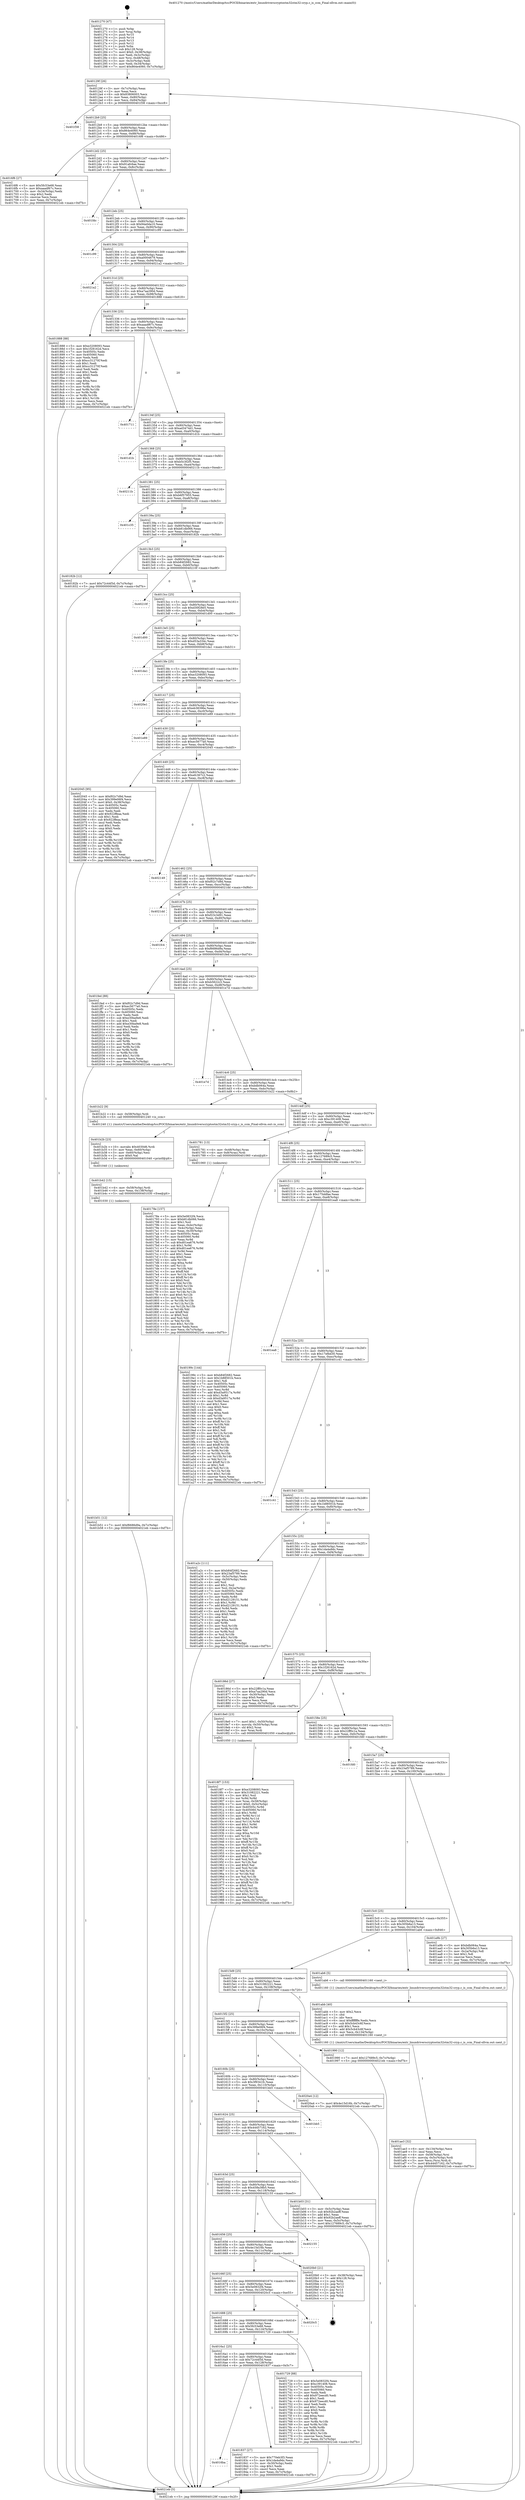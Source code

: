 digraph "0x401270" {
  label = "0x401270 (/mnt/c/Users/mathe/Desktop/tcc/POCII/binaries/extr_linuxdriverscryptostm32stm32-cryp.c_is_ccm_Final-ollvm.out::main(0))"
  labelloc = "t"
  node[shape=record]

  Entry [label="",width=0.3,height=0.3,shape=circle,fillcolor=black,style=filled]
  "0x40129f" [label="{
     0x40129f [26]\l
     | [instrs]\l
     &nbsp;&nbsp;0x40129f \<+3\>: mov -0x7c(%rbp),%eax\l
     &nbsp;&nbsp;0x4012a2 \<+2\>: mov %eax,%ecx\l
     &nbsp;&nbsp;0x4012a4 \<+6\>: sub $0x83806003,%ecx\l
     &nbsp;&nbsp;0x4012aa \<+3\>: mov %eax,-0x80(%rbp)\l
     &nbsp;&nbsp;0x4012ad \<+6\>: mov %ecx,-0x84(%rbp)\l
     &nbsp;&nbsp;0x4012b3 \<+6\>: je 0000000000401f38 \<main+0xcc8\>\l
  }"]
  "0x401f38" [label="{
     0x401f38\l
  }", style=dashed]
  "0x4012b9" [label="{
     0x4012b9 [25]\l
     | [instrs]\l
     &nbsp;&nbsp;0x4012b9 \<+5\>: jmp 00000000004012be \<main+0x4e\>\l
     &nbsp;&nbsp;0x4012be \<+3\>: mov -0x80(%rbp),%eax\l
     &nbsp;&nbsp;0x4012c1 \<+5\>: sub $0x864e4060,%eax\l
     &nbsp;&nbsp;0x4012c6 \<+6\>: mov %eax,-0x88(%rbp)\l
     &nbsp;&nbsp;0x4012cc \<+6\>: je 00000000004016f6 \<main+0x486\>\l
  }"]
  Exit [label="",width=0.3,height=0.3,shape=circle,fillcolor=black,style=filled,peripheries=2]
  "0x4016f6" [label="{
     0x4016f6 [27]\l
     | [instrs]\l
     &nbsp;&nbsp;0x4016f6 \<+5\>: mov $0x5fc53e68,%eax\l
     &nbsp;&nbsp;0x4016fb \<+5\>: mov $0xaaadf67c,%ecx\l
     &nbsp;&nbsp;0x401700 \<+3\>: mov -0x34(%rbp),%edx\l
     &nbsp;&nbsp;0x401703 \<+3\>: cmp $0x2,%edx\l
     &nbsp;&nbsp;0x401706 \<+3\>: cmovne %ecx,%eax\l
     &nbsp;&nbsp;0x401709 \<+3\>: mov %eax,-0x7c(%rbp)\l
     &nbsp;&nbsp;0x40170c \<+5\>: jmp 00000000004021eb \<main+0xf7b\>\l
  }"]
  "0x4012d2" [label="{
     0x4012d2 [25]\l
     | [instrs]\l
     &nbsp;&nbsp;0x4012d2 \<+5\>: jmp 00000000004012d7 \<main+0x67\>\l
     &nbsp;&nbsp;0x4012d7 \<+3\>: mov -0x80(%rbp),%eax\l
     &nbsp;&nbsp;0x4012da \<+5\>: sub $0x91afc6ae,%eax\l
     &nbsp;&nbsp;0x4012df \<+6\>: mov %eax,-0x8c(%rbp)\l
     &nbsp;&nbsp;0x4012e5 \<+6\>: je 0000000000401fdc \<main+0xd6c\>\l
  }"]
  "0x4021eb" [label="{
     0x4021eb [5]\l
     | [instrs]\l
     &nbsp;&nbsp;0x4021eb \<+5\>: jmp 000000000040129f \<main+0x2f\>\l
  }"]
  "0x401270" [label="{
     0x401270 [47]\l
     | [instrs]\l
     &nbsp;&nbsp;0x401270 \<+1\>: push %rbp\l
     &nbsp;&nbsp;0x401271 \<+3\>: mov %rsp,%rbp\l
     &nbsp;&nbsp;0x401274 \<+2\>: push %r15\l
     &nbsp;&nbsp;0x401276 \<+2\>: push %r14\l
     &nbsp;&nbsp;0x401278 \<+2\>: push %r13\l
     &nbsp;&nbsp;0x40127a \<+2\>: push %r12\l
     &nbsp;&nbsp;0x40127c \<+1\>: push %rbx\l
     &nbsp;&nbsp;0x40127d \<+7\>: sub $0x128,%rsp\l
     &nbsp;&nbsp;0x401284 \<+7\>: movl $0x0,-0x38(%rbp)\l
     &nbsp;&nbsp;0x40128b \<+3\>: mov %edi,-0x3c(%rbp)\l
     &nbsp;&nbsp;0x40128e \<+4\>: mov %rsi,-0x48(%rbp)\l
     &nbsp;&nbsp;0x401292 \<+3\>: mov -0x3c(%rbp),%edi\l
     &nbsp;&nbsp;0x401295 \<+3\>: mov %edi,-0x34(%rbp)\l
     &nbsp;&nbsp;0x401298 \<+7\>: movl $0x864e4060,-0x7c(%rbp)\l
  }"]
  "0x401b51" [label="{
     0x401b51 [12]\l
     | [instrs]\l
     &nbsp;&nbsp;0x401b51 \<+7\>: movl $0xf6686d9a,-0x7c(%rbp)\l
     &nbsp;&nbsp;0x401b58 \<+5\>: jmp 00000000004021eb \<main+0xf7b\>\l
  }"]
  "0x401fdc" [label="{
     0x401fdc\l
  }", style=dashed]
  "0x4012eb" [label="{
     0x4012eb [25]\l
     | [instrs]\l
     &nbsp;&nbsp;0x4012eb \<+5\>: jmp 00000000004012f0 \<main+0x80\>\l
     &nbsp;&nbsp;0x4012f0 \<+3\>: mov -0x80(%rbp),%eax\l
     &nbsp;&nbsp;0x4012f3 \<+5\>: sub $0x94a0da10,%eax\l
     &nbsp;&nbsp;0x4012f8 \<+6\>: mov %eax,-0x90(%rbp)\l
     &nbsp;&nbsp;0x4012fe \<+6\>: je 0000000000401c99 \<main+0xa29\>\l
  }"]
  "0x401b42" [label="{
     0x401b42 [15]\l
     | [instrs]\l
     &nbsp;&nbsp;0x401b42 \<+4\>: mov -0x58(%rbp),%rdi\l
     &nbsp;&nbsp;0x401b46 \<+6\>: mov %eax,-0x138(%rbp)\l
     &nbsp;&nbsp;0x401b4c \<+5\>: call 0000000000401030 \<free@plt\>\l
     | [calls]\l
     &nbsp;&nbsp;0x401030 \{1\} (unknown)\l
  }"]
  "0x401c99" [label="{
     0x401c99\l
  }", style=dashed]
  "0x401304" [label="{
     0x401304 [25]\l
     | [instrs]\l
     &nbsp;&nbsp;0x401304 \<+5\>: jmp 0000000000401309 \<main+0x99\>\l
     &nbsp;&nbsp;0x401309 \<+3\>: mov -0x80(%rbp),%eax\l
     &nbsp;&nbsp;0x40130c \<+5\>: sub $0xa0004679,%eax\l
     &nbsp;&nbsp;0x401311 \<+6\>: mov %eax,-0x94(%rbp)\l
     &nbsp;&nbsp;0x401317 \<+6\>: je 00000000004021a2 \<main+0xf32\>\l
  }"]
  "0x401b2b" [label="{
     0x401b2b [23]\l
     | [instrs]\l
     &nbsp;&nbsp;0x401b2b \<+10\>: movabs $0x4030d6,%rdi\l
     &nbsp;&nbsp;0x401b35 \<+3\>: mov %eax,-0x60(%rbp)\l
     &nbsp;&nbsp;0x401b38 \<+3\>: mov -0x60(%rbp),%esi\l
     &nbsp;&nbsp;0x401b3b \<+2\>: mov $0x0,%al\l
     &nbsp;&nbsp;0x401b3d \<+5\>: call 0000000000401040 \<printf@plt\>\l
     | [calls]\l
     &nbsp;&nbsp;0x401040 \{1\} (unknown)\l
  }"]
  "0x4021a2" [label="{
     0x4021a2\l
  }", style=dashed]
  "0x40131d" [label="{
     0x40131d [25]\l
     | [instrs]\l
     &nbsp;&nbsp;0x40131d \<+5\>: jmp 0000000000401322 \<main+0xb2\>\l
     &nbsp;&nbsp;0x401322 \<+3\>: mov -0x80(%rbp),%eax\l
     &nbsp;&nbsp;0x401325 \<+5\>: sub $0xa7aa290d,%eax\l
     &nbsp;&nbsp;0x40132a \<+6\>: mov %eax,-0x98(%rbp)\l
     &nbsp;&nbsp;0x401330 \<+6\>: je 0000000000401888 \<main+0x618\>\l
  }"]
  "0x401ae3" [label="{
     0x401ae3 [32]\l
     | [instrs]\l
     &nbsp;&nbsp;0x401ae3 \<+6\>: mov -0x134(%rbp),%ecx\l
     &nbsp;&nbsp;0x401ae9 \<+3\>: imul %eax,%ecx\l
     &nbsp;&nbsp;0x401aec \<+4\>: mov -0x58(%rbp),%rsi\l
     &nbsp;&nbsp;0x401af0 \<+4\>: movslq -0x5c(%rbp),%rdi\l
     &nbsp;&nbsp;0x401af4 \<+3\>: mov %ecx,(%rsi,%rdi,4)\l
     &nbsp;&nbsp;0x401af7 \<+7\>: movl $0x44457162,-0x7c(%rbp)\l
     &nbsp;&nbsp;0x401afe \<+5\>: jmp 00000000004021eb \<main+0xf7b\>\l
  }"]
  "0x401888" [label="{
     0x401888 [88]\l
     | [instrs]\l
     &nbsp;&nbsp;0x401888 \<+5\>: mov $0xe3208093,%eax\l
     &nbsp;&nbsp;0x40188d \<+5\>: mov $0x1f28162d,%ecx\l
     &nbsp;&nbsp;0x401892 \<+7\>: mov 0x40505c,%edx\l
     &nbsp;&nbsp;0x401899 \<+7\>: mov 0x405060,%esi\l
     &nbsp;&nbsp;0x4018a0 \<+2\>: mov %edx,%edi\l
     &nbsp;&nbsp;0x4018a2 \<+6\>: sub $0xcc31270f,%edi\l
     &nbsp;&nbsp;0x4018a8 \<+3\>: sub $0x1,%edi\l
     &nbsp;&nbsp;0x4018ab \<+6\>: add $0xcc31270f,%edi\l
     &nbsp;&nbsp;0x4018b1 \<+3\>: imul %edi,%edx\l
     &nbsp;&nbsp;0x4018b4 \<+3\>: and $0x1,%edx\l
     &nbsp;&nbsp;0x4018b7 \<+3\>: cmp $0x0,%edx\l
     &nbsp;&nbsp;0x4018ba \<+4\>: sete %r8b\l
     &nbsp;&nbsp;0x4018be \<+3\>: cmp $0xa,%esi\l
     &nbsp;&nbsp;0x4018c1 \<+4\>: setl %r9b\l
     &nbsp;&nbsp;0x4018c5 \<+3\>: mov %r8b,%r10b\l
     &nbsp;&nbsp;0x4018c8 \<+3\>: and %r9b,%r10b\l
     &nbsp;&nbsp;0x4018cb \<+3\>: xor %r9b,%r8b\l
     &nbsp;&nbsp;0x4018ce \<+3\>: or %r8b,%r10b\l
     &nbsp;&nbsp;0x4018d1 \<+4\>: test $0x1,%r10b\l
     &nbsp;&nbsp;0x4018d5 \<+3\>: cmovne %ecx,%eax\l
     &nbsp;&nbsp;0x4018d8 \<+3\>: mov %eax,-0x7c(%rbp)\l
     &nbsp;&nbsp;0x4018db \<+5\>: jmp 00000000004021eb \<main+0xf7b\>\l
  }"]
  "0x401336" [label="{
     0x401336 [25]\l
     | [instrs]\l
     &nbsp;&nbsp;0x401336 \<+5\>: jmp 000000000040133b \<main+0xcb\>\l
     &nbsp;&nbsp;0x40133b \<+3\>: mov -0x80(%rbp),%eax\l
     &nbsp;&nbsp;0x40133e \<+5\>: sub $0xaaadf67c,%eax\l
     &nbsp;&nbsp;0x401343 \<+6\>: mov %eax,-0x9c(%rbp)\l
     &nbsp;&nbsp;0x401349 \<+6\>: je 0000000000401711 \<main+0x4a1\>\l
  }"]
  "0x401abb" [label="{
     0x401abb [40]\l
     | [instrs]\l
     &nbsp;&nbsp;0x401abb \<+5\>: mov $0x2,%ecx\l
     &nbsp;&nbsp;0x401ac0 \<+1\>: cltd\l
     &nbsp;&nbsp;0x401ac1 \<+2\>: idiv %ecx\l
     &nbsp;&nbsp;0x401ac3 \<+6\>: imul $0xfffffffe,%edx,%ecx\l
     &nbsp;&nbsp;0x401ac9 \<+6\>: sub $0x5cb43c6f,%ecx\l
     &nbsp;&nbsp;0x401acf \<+3\>: add $0x1,%ecx\l
     &nbsp;&nbsp;0x401ad2 \<+6\>: add $0x5cb43c6f,%ecx\l
     &nbsp;&nbsp;0x401ad8 \<+6\>: mov %ecx,-0x134(%rbp)\l
     &nbsp;&nbsp;0x401ade \<+5\>: call 0000000000401160 \<next_i\>\l
     | [calls]\l
     &nbsp;&nbsp;0x401160 \{1\} (/mnt/c/Users/mathe/Desktop/tcc/POCII/binaries/extr_linuxdriverscryptostm32stm32-cryp.c_is_ccm_Final-ollvm.out::next_i)\l
  }"]
  "0x401711" [label="{
     0x401711\l
  }", style=dashed]
  "0x40134f" [label="{
     0x40134f [25]\l
     | [instrs]\l
     &nbsp;&nbsp;0x40134f \<+5\>: jmp 0000000000401354 \<main+0xe4\>\l
     &nbsp;&nbsp;0x401354 \<+3\>: mov -0x80(%rbp),%eax\l
     &nbsp;&nbsp;0x401357 \<+5\>: sub $0xad3474d1,%eax\l
     &nbsp;&nbsp;0x40135c \<+6\>: mov %eax,-0xa0(%rbp)\l
     &nbsp;&nbsp;0x401362 \<+6\>: je 0000000000401d1b \<main+0xaab\>\l
  }"]
  "0x4018f7" [label="{
     0x4018f7 [153]\l
     | [instrs]\l
     &nbsp;&nbsp;0x4018f7 \<+5\>: mov $0xe3208093,%ecx\l
     &nbsp;&nbsp;0x4018fc \<+5\>: mov $0x31082221,%edx\l
     &nbsp;&nbsp;0x401901 \<+3\>: mov $0x1,%sil\l
     &nbsp;&nbsp;0x401904 \<+3\>: xor %r8d,%r8d\l
     &nbsp;&nbsp;0x401907 \<+4\>: mov %rax,-0x58(%rbp)\l
     &nbsp;&nbsp;0x40190b \<+7\>: movl $0x0,-0x5c(%rbp)\l
     &nbsp;&nbsp;0x401912 \<+8\>: mov 0x40505c,%r9d\l
     &nbsp;&nbsp;0x40191a \<+8\>: mov 0x405060,%r10d\l
     &nbsp;&nbsp;0x401922 \<+4\>: sub $0x1,%r8d\l
     &nbsp;&nbsp;0x401926 \<+3\>: mov %r9d,%r11d\l
     &nbsp;&nbsp;0x401929 \<+3\>: add %r8d,%r11d\l
     &nbsp;&nbsp;0x40192c \<+4\>: imul %r11d,%r9d\l
     &nbsp;&nbsp;0x401930 \<+4\>: and $0x1,%r9d\l
     &nbsp;&nbsp;0x401934 \<+4\>: cmp $0x0,%r9d\l
     &nbsp;&nbsp;0x401938 \<+3\>: sete %bl\l
     &nbsp;&nbsp;0x40193b \<+4\>: cmp $0xa,%r10d\l
     &nbsp;&nbsp;0x40193f \<+4\>: setl %r14b\l
     &nbsp;&nbsp;0x401943 \<+3\>: mov %bl,%r15b\l
     &nbsp;&nbsp;0x401946 \<+4\>: xor $0xff,%r15b\l
     &nbsp;&nbsp;0x40194a \<+3\>: mov %r14b,%r12b\l
     &nbsp;&nbsp;0x40194d \<+4\>: xor $0xff,%r12b\l
     &nbsp;&nbsp;0x401951 \<+4\>: xor $0x0,%sil\l
     &nbsp;&nbsp;0x401955 \<+3\>: mov %r15b,%r13b\l
     &nbsp;&nbsp;0x401958 \<+4\>: and $0x0,%r13b\l
     &nbsp;&nbsp;0x40195c \<+3\>: and %sil,%bl\l
     &nbsp;&nbsp;0x40195f \<+3\>: mov %r12b,%al\l
     &nbsp;&nbsp;0x401962 \<+2\>: and $0x0,%al\l
     &nbsp;&nbsp;0x401964 \<+3\>: and %sil,%r14b\l
     &nbsp;&nbsp;0x401967 \<+3\>: or %bl,%r13b\l
     &nbsp;&nbsp;0x40196a \<+3\>: or %r14b,%al\l
     &nbsp;&nbsp;0x40196d \<+3\>: xor %al,%r13b\l
     &nbsp;&nbsp;0x401970 \<+3\>: or %r12b,%r15b\l
     &nbsp;&nbsp;0x401973 \<+4\>: xor $0xff,%r15b\l
     &nbsp;&nbsp;0x401977 \<+4\>: or $0x0,%sil\l
     &nbsp;&nbsp;0x40197b \<+3\>: and %sil,%r15b\l
     &nbsp;&nbsp;0x40197e \<+3\>: or %r15b,%r13b\l
     &nbsp;&nbsp;0x401981 \<+4\>: test $0x1,%r13b\l
     &nbsp;&nbsp;0x401985 \<+3\>: cmovne %edx,%ecx\l
     &nbsp;&nbsp;0x401988 \<+3\>: mov %ecx,-0x7c(%rbp)\l
     &nbsp;&nbsp;0x40198b \<+5\>: jmp 00000000004021eb \<main+0xf7b\>\l
  }"]
  "0x401d1b" [label="{
     0x401d1b\l
  }", style=dashed]
  "0x401368" [label="{
     0x401368 [25]\l
     | [instrs]\l
     &nbsp;&nbsp;0x401368 \<+5\>: jmp 000000000040136d \<main+0xfd\>\l
     &nbsp;&nbsp;0x40136d \<+3\>: mov -0x80(%rbp),%eax\l
     &nbsp;&nbsp;0x401370 \<+5\>: sub $0xb5c3f2f5,%eax\l
     &nbsp;&nbsp;0x401375 \<+6\>: mov %eax,-0xa4(%rbp)\l
     &nbsp;&nbsp;0x40137b \<+6\>: je 000000000040211b \<main+0xeab\>\l
  }"]
  "0x4016ba" [label="{
     0x4016ba\l
  }", style=dashed]
  "0x40211b" [label="{
     0x40211b\l
  }", style=dashed]
  "0x401381" [label="{
     0x401381 [25]\l
     | [instrs]\l
     &nbsp;&nbsp;0x401381 \<+5\>: jmp 0000000000401386 \<main+0x116\>\l
     &nbsp;&nbsp;0x401386 \<+3\>: mov -0x80(%rbp),%eax\l
     &nbsp;&nbsp;0x401389 \<+5\>: sub $0xb6f57955,%eax\l
     &nbsp;&nbsp;0x40138e \<+6\>: mov %eax,-0xa8(%rbp)\l
     &nbsp;&nbsp;0x401394 \<+6\>: je 0000000000401c35 \<main+0x9c5\>\l
  }"]
  "0x401837" [label="{
     0x401837 [27]\l
     | [instrs]\l
     &nbsp;&nbsp;0x401837 \<+5\>: mov $0x770eb3f3,%eax\l
     &nbsp;&nbsp;0x40183c \<+5\>: mov $0x1da4a9dc,%ecx\l
     &nbsp;&nbsp;0x401841 \<+3\>: mov -0x30(%rbp),%edx\l
     &nbsp;&nbsp;0x401844 \<+3\>: cmp $0x1,%edx\l
     &nbsp;&nbsp;0x401847 \<+3\>: cmovl %ecx,%eax\l
     &nbsp;&nbsp;0x40184a \<+3\>: mov %eax,-0x7c(%rbp)\l
     &nbsp;&nbsp;0x40184d \<+5\>: jmp 00000000004021eb \<main+0xf7b\>\l
  }"]
  "0x401c35" [label="{
     0x401c35\l
  }", style=dashed]
  "0x40139a" [label="{
     0x40139a [25]\l
     | [instrs]\l
     &nbsp;&nbsp;0x40139a \<+5\>: jmp 000000000040139f \<main+0x12f\>\l
     &nbsp;&nbsp;0x40139f \<+3\>: mov -0x80(%rbp),%eax\l
     &nbsp;&nbsp;0x4013a2 \<+5\>: sub $0xb81db066,%eax\l
     &nbsp;&nbsp;0x4013a7 \<+6\>: mov %eax,-0xac(%rbp)\l
     &nbsp;&nbsp;0x4013ad \<+6\>: je 000000000040182b \<main+0x5bb\>\l
  }"]
  "0x40178e" [label="{
     0x40178e [157]\l
     | [instrs]\l
     &nbsp;&nbsp;0x40178e \<+5\>: mov $0x5e0832f4,%ecx\l
     &nbsp;&nbsp;0x401793 \<+5\>: mov $0xb81db066,%edx\l
     &nbsp;&nbsp;0x401798 \<+3\>: mov $0x1,%sil\l
     &nbsp;&nbsp;0x40179b \<+3\>: mov %eax,-0x4c(%rbp)\l
     &nbsp;&nbsp;0x40179e \<+3\>: mov -0x4c(%rbp),%eax\l
     &nbsp;&nbsp;0x4017a1 \<+3\>: mov %eax,-0x30(%rbp)\l
     &nbsp;&nbsp;0x4017a4 \<+7\>: mov 0x40505c,%eax\l
     &nbsp;&nbsp;0x4017ab \<+8\>: mov 0x405060,%r8d\l
     &nbsp;&nbsp;0x4017b3 \<+3\>: mov %eax,%r9d\l
     &nbsp;&nbsp;0x4017b6 \<+7\>: sub $0xd01ea676,%r9d\l
     &nbsp;&nbsp;0x4017bd \<+4\>: sub $0x1,%r9d\l
     &nbsp;&nbsp;0x4017c1 \<+7\>: add $0xd01ea676,%r9d\l
     &nbsp;&nbsp;0x4017c8 \<+4\>: imul %r9d,%eax\l
     &nbsp;&nbsp;0x4017cc \<+3\>: and $0x1,%eax\l
     &nbsp;&nbsp;0x4017cf \<+3\>: cmp $0x0,%eax\l
     &nbsp;&nbsp;0x4017d2 \<+4\>: sete %r10b\l
     &nbsp;&nbsp;0x4017d6 \<+4\>: cmp $0xa,%r8d\l
     &nbsp;&nbsp;0x4017da \<+4\>: setl %r11b\l
     &nbsp;&nbsp;0x4017de \<+3\>: mov %r10b,%bl\l
     &nbsp;&nbsp;0x4017e1 \<+3\>: xor $0xff,%bl\l
     &nbsp;&nbsp;0x4017e4 \<+3\>: mov %r11b,%r14b\l
     &nbsp;&nbsp;0x4017e7 \<+4\>: xor $0xff,%r14b\l
     &nbsp;&nbsp;0x4017eb \<+4\>: xor $0x0,%sil\l
     &nbsp;&nbsp;0x4017ef \<+3\>: mov %bl,%r15b\l
     &nbsp;&nbsp;0x4017f2 \<+4\>: and $0x0,%r15b\l
     &nbsp;&nbsp;0x4017f6 \<+3\>: and %sil,%r10b\l
     &nbsp;&nbsp;0x4017f9 \<+3\>: mov %r14b,%r12b\l
     &nbsp;&nbsp;0x4017fc \<+4\>: and $0x0,%r12b\l
     &nbsp;&nbsp;0x401800 \<+3\>: and %sil,%r11b\l
     &nbsp;&nbsp;0x401803 \<+3\>: or %r10b,%r15b\l
     &nbsp;&nbsp;0x401806 \<+3\>: or %r11b,%r12b\l
     &nbsp;&nbsp;0x401809 \<+3\>: xor %r12b,%r15b\l
     &nbsp;&nbsp;0x40180c \<+3\>: or %r14b,%bl\l
     &nbsp;&nbsp;0x40180f \<+3\>: xor $0xff,%bl\l
     &nbsp;&nbsp;0x401812 \<+4\>: or $0x0,%sil\l
     &nbsp;&nbsp;0x401816 \<+3\>: and %sil,%bl\l
     &nbsp;&nbsp;0x401819 \<+3\>: or %bl,%r15b\l
     &nbsp;&nbsp;0x40181c \<+4\>: test $0x1,%r15b\l
     &nbsp;&nbsp;0x401820 \<+3\>: cmovne %edx,%ecx\l
     &nbsp;&nbsp;0x401823 \<+3\>: mov %ecx,-0x7c(%rbp)\l
     &nbsp;&nbsp;0x401826 \<+5\>: jmp 00000000004021eb \<main+0xf7b\>\l
  }"]
  "0x40182b" [label="{
     0x40182b [12]\l
     | [instrs]\l
     &nbsp;&nbsp;0x40182b \<+7\>: movl $0x72c44f3d,-0x7c(%rbp)\l
     &nbsp;&nbsp;0x401832 \<+5\>: jmp 00000000004021eb \<main+0xf7b\>\l
  }"]
  "0x4013b3" [label="{
     0x4013b3 [25]\l
     | [instrs]\l
     &nbsp;&nbsp;0x4013b3 \<+5\>: jmp 00000000004013b8 \<main+0x148\>\l
     &nbsp;&nbsp;0x4013b8 \<+3\>: mov -0x80(%rbp),%eax\l
     &nbsp;&nbsp;0x4013bb \<+5\>: sub $0xb84f2682,%eax\l
     &nbsp;&nbsp;0x4013c0 \<+6\>: mov %eax,-0xb0(%rbp)\l
     &nbsp;&nbsp;0x4013c6 \<+6\>: je 000000000040210f \<main+0xe9f\>\l
  }"]
  "0x4016a1" [label="{
     0x4016a1 [25]\l
     | [instrs]\l
     &nbsp;&nbsp;0x4016a1 \<+5\>: jmp 00000000004016a6 \<main+0x436\>\l
     &nbsp;&nbsp;0x4016a6 \<+3\>: mov -0x80(%rbp),%eax\l
     &nbsp;&nbsp;0x4016a9 \<+5\>: sub $0x72c44f3d,%eax\l
     &nbsp;&nbsp;0x4016ae \<+6\>: mov %eax,-0x128(%rbp)\l
     &nbsp;&nbsp;0x4016b4 \<+6\>: je 0000000000401837 \<main+0x5c7\>\l
  }"]
  "0x40210f" [label="{
     0x40210f\l
  }", style=dashed]
  "0x4013cc" [label="{
     0x4013cc [25]\l
     | [instrs]\l
     &nbsp;&nbsp;0x4013cc \<+5\>: jmp 00000000004013d1 \<main+0x161\>\l
     &nbsp;&nbsp;0x4013d1 \<+3\>: mov -0x80(%rbp),%eax\l
     &nbsp;&nbsp;0x4013d4 \<+5\>: sub $0xd30f28e5,%eax\l
     &nbsp;&nbsp;0x4013d9 \<+6\>: mov %eax,-0xb4(%rbp)\l
     &nbsp;&nbsp;0x4013df \<+6\>: je 0000000000401d00 \<main+0xa90\>\l
  }"]
  "0x401729" [label="{
     0x401729 [88]\l
     | [instrs]\l
     &nbsp;&nbsp;0x401729 \<+5\>: mov $0x5e0832f4,%eax\l
     &nbsp;&nbsp;0x40172e \<+5\>: mov $0xc391408,%ecx\l
     &nbsp;&nbsp;0x401733 \<+7\>: mov 0x40505c,%edx\l
     &nbsp;&nbsp;0x40173a \<+7\>: mov 0x405060,%esi\l
     &nbsp;&nbsp;0x401741 \<+2\>: mov %edx,%edi\l
     &nbsp;&nbsp;0x401743 \<+6\>: add $0x972eecd0,%edi\l
     &nbsp;&nbsp;0x401749 \<+3\>: sub $0x1,%edi\l
     &nbsp;&nbsp;0x40174c \<+6\>: sub $0x972eecd0,%edi\l
     &nbsp;&nbsp;0x401752 \<+3\>: imul %edi,%edx\l
     &nbsp;&nbsp;0x401755 \<+3\>: and $0x1,%edx\l
     &nbsp;&nbsp;0x401758 \<+3\>: cmp $0x0,%edx\l
     &nbsp;&nbsp;0x40175b \<+4\>: sete %r8b\l
     &nbsp;&nbsp;0x40175f \<+3\>: cmp $0xa,%esi\l
     &nbsp;&nbsp;0x401762 \<+4\>: setl %r9b\l
     &nbsp;&nbsp;0x401766 \<+3\>: mov %r8b,%r10b\l
     &nbsp;&nbsp;0x401769 \<+3\>: and %r9b,%r10b\l
     &nbsp;&nbsp;0x40176c \<+3\>: xor %r9b,%r8b\l
     &nbsp;&nbsp;0x40176f \<+3\>: or %r8b,%r10b\l
     &nbsp;&nbsp;0x401772 \<+4\>: test $0x1,%r10b\l
     &nbsp;&nbsp;0x401776 \<+3\>: cmovne %ecx,%eax\l
     &nbsp;&nbsp;0x401779 \<+3\>: mov %eax,-0x7c(%rbp)\l
     &nbsp;&nbsp;0x40177c \<+5\>: jmp 00000000004021eb \<main+0xf7b\>\l
  }"]
  "0x401d00" [label="{
     0x401d00\l
  }", style=dashed]
  "0x4013e5" [label="{
     0x4013e5 [25]\l
     | [instrs]\l
     &nbsp;&nbsp;0x4013e5 \<+5\>: jmp 00000000004013ea \<main+0x17a\>\l
     &nbsp;&nbsp;0x4013ea \<+3\>: mov -0x80(%rbp),%eax\l
     &nbsp;&nbsp;0x4013ed \<+5\>: sub $0xd53a334c,%eax\l
     &nbsp;&nbsp;0x4013f2 \<+6\>: mov %eax,-0xb8(%rbp)\l
     &nbsp;&nbsp;0x4013f8 \<+6\>: je 0000000000401da1 \<main+0xb31\>\l
  }"]
  "0x401688" [label="{
     0x401688 [25]\l
     | [instrs]\l
     &nbsp;&nbsp;0x401688 \<+5\>: jmp 000000000040168d \<main+0x41d\>\l
     &nbsp;&nbsp;0x40168d \<+3\>: mov -0x80(%rbp),%eax\l
     &nbsp;&nbsp;0x401690 \<+5\>: sub $0x5fc53e68,%eax\l
     &nbsp;&nbsp;0x401695 \<+6\>: mov %eax,-0x124(%rbp)\l
     &nbsp;&nbsp;0x40169b \<+6\>: je 0000000000401729 \<main+0x4b9\>\l
  }"]
  "0x401da1" [label="{
     0x401da1\l
  }", style=dashed]
  "0x4013fe" [label="{
     0x4013fe [25]\l
     | [instrs]\l
     &nbsp;&nbsp;0x4013fe \<+5\>: jmp 0000000000401403 \<main+0x193\>\l
     &nbsp;&nbsp;0x401403 \<+3\>: mov -0x80(%rbp),%eax\l
     &nbsp;&nbsp;0x401406 \<+5\>: sub $0xe3208093,%eax\l
     &nbsp;&nbsp;0x40140b \<+6\>: mov %eax,-0xbc(%rbp)\l
     &nbsp;&nbsp;0x401411 \<+6\>: je 00000000004020e1 \<main+0xe71\>\l
  }"]
  "0x4020c5" [label="{
     0x4020c5\l
  }", style=dashed]
  "0x4020e1" [label="{
     0x4020e1\l
  }", style=dashed]
  "0x401417" [label="{
     0x401417 [25]\l
     | [instrs]\l
     &nbsp;&nbsp;0x401417 \<+5\>: jmp 000000000040141c \<main+0x1ac\>\l
     &nbsp;&nbsp;0x40141c \<+3\>: mov -0x80(%rbp),%eax\l
     &nbsp;&nbsp;0x40141f \<+5\>: sub $0xeb38396e,%eax\l
     &nbsp;&nbsp;0x401424 \<+6\>: mov %eax,-0xc0(%rbp)\l
     &nbsp;&nbsp;0x40142a \<+6\>: je 0000000000401e89 \<main+0xc19\>\l
  }"]
  "0x40166f" [label="{
     0x40166f [25]\l
     | [instrs]\l
     &nbsp;&nbsp;0x40166f \<+5\>: jmp 0000000000401674 \<main+0x404\>\l
     &nbsp;&nbsp;0x401674 \<+3\>: mov -0x80(%rbp),%eax\l
     &nbsp;&nbsp;0x401677 \<+5\>: sub $0x5e0832f4,%eax\l
     &nbsp;&nbsp;0x40167c \<+6\>: mov %eax,-0x120(%rbp)\l
     &nbsp;&nbsp;0x401682 \<+6\>: je 00000000004020c5 \<main+0xe55\>\l
  }"]
  "0x401e89" [label="{
     0x401e89\l
  }", style=dashed]
  "0x401430" [label="{
     0x401430 [25]\l
     | [instrs]\l
     &nbsp;&nbsp;0x401430 \<+5\>: jmp 0000000000401435 \<main+0x1c5\>\l
     &nbsp;&nbsp;0x401435 \<+3\>: mov -0x80(%rbp),%eax\l
     &nbsp;&nbsp;0x401438 \<+5\>: sub $0xec5677a0,%eax\l
     &nbsp;&nbsp;0x40143d \<+6\>: mov %eax,-0xc4(%rbp)\l
     &nbsp;&nbsp;0x401443 \<+6\>: je 0000000000402045 \<main+0xdd5\>\l
  }"]
  "0x4020b0" [label="{
     0x4020b0 [21]\l
     | [instrs]\l
     &nbsp;&nbsp;0x4020b0 \<+3\>: mov -0x38(%rbp),%eax\l
     &nbsp;&nbsp;0x4020b3 \<+7\>: add $0x128,%rsp\l
     &nbsp;&nbsp;0x4020ba \<+1\>: pop %rbx\l
     &nbsp;&nbsp;0x4020bb \<+2\>: pop %r12\l
     &nbsp;&nbsp;0x4020bd \<+2\>: pop %r13\l
     &nbsp;&nbsp;0x4020bf \<+2\>: pop %r14\l
     &nbsp;&nbsp;0x4020c1 \<+2\>: pop %r15\l
     &nbsp;&nbsp;0x4020c3 \<+1\>: pop %rbp\l
     &nbsp;&nbsp;0x4020c4 \<+1\>: ret\l
  }"]
  "0x402045" [label="{
     0x402045 [95]\l
     | [instrs]\l
     &nbsp;&nbsp;0x402045 \<+5\>: mov $0xf02c7d9d,%eax\l
     &nbsp;&nbsp;0x40204a \<+5\>: mov $0x399e06f4,%ecx\l
     &nbsp;&nbsp;0x40204f \<+7\>: movl $0x0,-0x38(%rbp)\l
     &nbsp;&nbsp;0x402056 \<+7\>: mov 0x40505c,%edx\l
     &nbsp;&nbsp;0x40205d \<+7\>: mov 0x405060,%esi\l
     &nbsp;&nbsp;0x402064 \<+2\>: mov %edx,%edi\l
     &nbsp;&nbsp;0x402066 \<+6\>: add $0x922ffeaa,%edi\l
     &nbsp;&nbsp;0x40206c \<+3\>: sub $0x1,%edi\l
     &nbsp;&nbsp;0x40206f \<+6\>: sub $0x922ffeaa,%edi\l
     &nbsp;&nbsp;0x402075 \<+3\>: imul %edi,%edx\l
     &nbsp;&nbsp;0x402078 \<+3\>: and $0x1,%edx\l
     &nbsp;&nbsp;0x40207b \<+3\>: cmp $0x0,%edx\l
     &nbsp;&nbsp;0x40207e \<+4\>: sete %r8b\l
     &nbsp;&nbsp;0x402082 \<+3\>: cmp $0xa,%esi\l
     &nbsp;&nbsp;0x402085 \<+4\>: setl %r9b\l
     &nbsp;&nbsp;0x402089 \<+3\>: mov %r8b,%r10b\l
     &nbsp;&nbsp;0x40208c \<+3\>: and %r9b,%r10b\l
     &nbsp;&nbsp;0x40208f \<+3\>: xor %r9b,%r8b\l
     &nbsp;&nbsp;0x402092 \<+3\>: or %r8b,%r10b\l
     &nbsp;&nbsp;0x402095 \<+4\>: test $0x1,%r10b\l
     &nbsp;&nbsp;0x402099 \<+3\>: cmovne %ecx,%eax\l
     &nbsp;&nbsp;0x40209c \<+3\>: mov %eax,-0x7c(%rbp)\l
     &nbsp;&nbsp;0x40209f \<+5\>: jmp 00000000004021eb \<main+0xf7b\>\l
  }"]
  "0x401449" [label="{
     0x401449 [25]\l
     | [instrs]\l
     &nbsp;&nbsp;0x401449 \<+5\>: jmp 000000000040144e \<main+0x1de\>\l
     &nbsp;&nbsp;0x40144e \<+3\>: mov -0x80(%rbp),%eax\l
     &nbsp;&nbsp;0x401451 \<+5\>: sub $0xefc367c2,%eax\l
     &nbsp;&nbsp;0x401456 \<+6\>: mov %eax,-0xc8(%rbp)\l
     &nbsp;&nbsp;0x40145c \<+6\>: je 0000000000402149 \<main+0xed9\>\l
  }"]
  "0x401656" [label="{
     0x401656 [25]\l
     | [instrs]\l
     &nbsp;&nbsp;0x401656 \<+5\>: jmp 000000000040165b \<main+0x3eb\>\l
     &nbsp;&nbsp;0x40165b \<+3\>: mov -0x80(%rbp),%eax\l
     &nbsp;&nbsp;0x40165e \<+5\>: sub $0x4e15d16b,%eax\l
     &nbsp;&nbsp;0x401663 \<+6\>: mov %eax,-0x11c(%rbp)\l
     &nbsp;&nbsp;0x401669 \<+6\>: je 00000000004020b0 \<main+0xe40\>\l
  }"]
  "0x402149" [label="{
     0x402149\l
  }", style=dashed]
  "0x401462" [label="{
     0x401462 [25]\l
     | [instrs]\l
     &nbsp;&nbsp;0x401462 \<+5\>: jmp 0000000000401467 \<main+0x1f7\>\l
     &nbsp;&nbsp;0x401467 \<+3\>: mov -0x80(%rbp),%eax\l
     &nbsp;&nbsp;0x40146a \<+5\>: sub $0xf02c7d9d,%eax\l
     &nbsp;&nbsp;0x40146f \<+6\>: mov %eax,-0xcc(%rbp)\l
     &nbsp;&nbsp;0x401475 \<+6\>: je 00000000004021dd \<main+0xf6d\>\l
  }"]
  "0x402155" [label="{
     0x402155\l
  }", style=dashed]
  "0x4021dd" [label="{
     0x4021dd\l
  }", style=dashed]
  "0x40147b" [label="{
     0x40147b [25]\l
     | [instrs]\l
     &nbsp;&nbsp;0x40147b \<+5\>: jmp 0000000000401480 \<main+0x210\>\l
     &nbsp;&nbsp;0x401480 \<+3\>: mov -0x80(%rbp),%eax\l
     &nbsp;&nbsp;0x401483 \<+5\>: sub $0xf23c3d91,%eax\l
     &nbsp;&nbsp;0x401488 \<+6\>: mov %eax,-0xd0(%rbp)\l
     &nbsp;&nbsp;0x40148e \<+6\>: je 0000000000401fc4 \<main+0xd54\>\l
  }"]
  "0x40163d" [label="{
     0x40163d [25]\l
     | [instrs]\l
     &nbsp;&nbsp;0x40163d \<+5\>: jmp 0000000000401642 \<main+0x3d2\>\l
     &nbsp;&nbsp;0x401642 \<+3\>: mov -0x80(%rbp),%eax\l
     &nbsp;&nbsp;0x401645 \<+5\>: sub $0x458a38b5,%eax\l
     &nbsp;&nbsp;0x40164a \<+6\>: mov %eax,-0x118(%rbp)\l
     &nbsp;&nbsp;0x401650 \<+6\>: je 0000000000402155 \<main+0xee5\>\l
  }"]
  "0x401fc4" [label="{
     0x401fc4\l
  }", style=dashed]
  "0x401494" [label="{
     0x401494 [25]\l
     | [instrs]\l
     &nbsp;&nbsp;0x401494 \<+5\>: jmp 0000000000401499 \<main+0x229\>\l
     &nbsp;&nbsp;0x401499 \<+3\>: mov -0x80(%rbp),%eax\l
     &nbsp;&nbsp;0x40149c \<+5\>: sub $0xf6686d9a,%eax\l
     &nbsp;&nbsp;0x4014a1 \<+6\>: mov %eax,-0xd4(%rbp)\l
     &nbsp;&nbsp;0x4014a7 \<+6\>: je 0000000000401fed \<main+0xd7d\>\l
  }"]
  "0x401b03" [label="{
     0x401b03 [31]\l
     | [instrs]\l
     &nbsp;&nbsp;0x401b03 \<+3\>: mov -0x5c(%rbp),%eax\l
     &nbsp;&nbsp;0x401b06 \<+5\>: sub $0x92b2aeff,%eax\l
     &nbsp;&nbsp;0x401b0b \<+3\>: add $0x1,%eax\l
     &nbsp;&nbsp;0x401b0e \<+5\>: add $0x92b2aeff,%eax\l
     &nbsp;&nbsp;0x401b13 \<+3\>: mov %eax,-0x5c(%rbp)\l
     &nbsp;&nbsp;0x401b16 \<+7\>: movl $0x127689c5,-0x7c(%rbp)\l
     &nbsp;&nbsp;0x401b1d \<+5\>: jmp 00000000004021eb \<main+0xf7b\>\l
  }"]
  "0x401fed" [label="{
     0x401fed [88]\l
     | [instrs]\l
     &nbsp;&nbsp;0x401fed \<+5\>: mov $0xf02c7d9d,%eax\l
     &nbsp;&nbsp;0x401ff2 \<+5\>: mov $0xec5677a0,%ecx\l
     &nbsp;&nbsp;0x401ff7 \<+7\>: mov 0x40505c,%edx\l
     &nbsp;&nbsp;0x401ffe \<+7\>: mov 0x405060,%esi\l
     &nbsp;&nbsp;0x402005 \<+2\>: mov %edx,%edi\l
     &nbsp;&nbsp;0x402007 \<+6\>: sub $0xe30ba9e8,%edi\l
     &nbsp;&nbsp;0x40200d \<+3\>: sub $0x1,%edi\l
     &nbsp;&nbsp;0x402010 \<+6\>: add $0xe30ba9e8,%edi\l
     &nbsp;&nbsp;0x402016 \<+3\>: imul %edi,%edx\l
     &nbsp;&nbsp;0x402019 \<+3\>: and $0x1,%edx\l
     &nbsp;&nbsp;0x40201c \<+3\>: cmp $0x0,%edx\l
     &nbsp;&nbsp;0x40201f \<+4\>: sete %r8b\l
     &nbsp;&nbsp;0x402023 \<+3\>: cmp $0xa,%esi\l
     &nbsp;&nbsp;0x402026 \<+4\>: setl %r9b\l
     &nbsp;&nbsp;0x40202a \<+3\>: mov %r8b,%r10b\l
     &nbsp;&nbsp;0x40202d \<+3\>: and %r9b,%r10b\l
     &nbsp;&nbsp;0x402030 \<+3\>: xor %r9b,%r8b\l
     &nbsp;&nbsp;0x402033 \<+3\>: or %r8b,%r10b\l
     &nbsp;&nbsp;0x402036 \<+4\>: test $0x1,%r10b\l
     &nbsp;&nbsp;0x40203a \<+3\>: cmovne %ecx,%eax\l
     &nbsp;&nbsp;0x40203d \<+3\>: mov %eax,-0x7c(%rbp)\l
     &nbsp;&nbsp;0x402040 \<+5\>: jmp 00000000004021eb \<main+0xf7b\>\l
  }"]
  "0x4014ad" [label="{
     0x4014ad [25]\l
     | [instrs]\l
     &nbsp;&nbsp;0x4014ad \<+5\>: jmp 00000000004014b2 \<main+0x242\>\l
     &nbsp;&nbsp;0x4014b2 \<+3\>: mov -0x80(%rbp),%eax\l
     &nbsp;&nbsp;0x4014b5 \<+5\>: sub $0xb5622c3,%eax\l
     &nbsp;&nbsp;0x4014ba \<+6\>: mov %eax,-0xd8(%rbp)\l
     &nbsp;&nbsp;0x4014c0 \<+6\>: je 0000000000401e7d \<main+0xc0d\>\l
  }"]
  "0x401624" [label="{
     0x401624 [25]\l
     | [instrs]\l
     &nbsp;&nbsp;0x401624 \<+5\>: jmp 0000000000401629 \<main+0x3b9\>\l
     &nbsp;&nbsp;0x401629 \<+3\>: mov -0x80(%rbp),%eax\l
     &nbsp;&nbsp;0x40162c \<+5\>: sub $0x44457162,%eax\l
     &nbsp;&nbsp;0x401631 \<+6\>: mov %eax,-0x114(%rbp)\l
     &nbsp;&nbsp;0x401637 \<+6\>: je 0000000000401b03 \<main+0x893\>\l
  }"]
  "0x401e7d" [label="{
     0x401e7d\l
  }", style=dashed]
  "0x4014c6" [label="{
     0x4014c6 [25]\l
     | [instrs]\l
     &nbsp;&nbsp;0x4014c6 \<+5\>: jmp 00000000004014cb \<main+0x25b\>\l
     &nbsp;&nbsp;0x4014cb \<+3\>: mov -0x80(%rbp),%eax\l
     &nbsp;&nbsp;0x4014ce \<+5\>: sub $0xbdb064a,%eax\l
     &nbsp;&nbsp;0x4014d3 \<+6\>: mov %eax,-0xdc(%rbp)\l
     &nbsp;&nbsp;0x4014d9 \<+6\>: je 0000000000401b22 \<main+0x8b2\>\l
  }"]
  "0x401bb5" [label="{
     0x401bb5\l
  }", style=dashed]
  "0x401b22" [label="{
     0x401b22 [9]\l
     | [instrs]\l
     &nbsp;&nbsp;0x401b22 \<+4\>: mov -0x58(%rbp),%rdi\l
     &nbsp;&nbsp;0x401b26 \<+5\>: call 0000000000401240 \<is_ccm\>\l
     | [calls]\l
     &nbsp;&nbsp;0x401240 \{1\} (/mnt/c/Users/mathe/Desktop/tcc/POCII/binaries/extr_linuxdriverscryptostm32stm32-cryp.c_is_ccm_Final-ollvm.out::is_ccm)\l
  }"]
  "0x4014df" [label="{
     0x4014df [25]\l
     | [instrs]\l
     &nbsp;&nbsp;0x4014df \<+5\>: jmp 00000000004014e4 \<main+0x274\>\l
     &nbsp;&nbsp;0x4014e4 \<+3\>: mov -0x80(%rbp),%eax\l
     &nbsp;&nbsp;0x4014e7 \<+5\>: sub $0xc391408,%eax\l
     &nbsp;&nbsp;0x4014ec \<+6\>: mov %eax,-0xe0(%rbp)\l
     &nbsp;&nbsp;0x4014f2 \<+6\>: je 0000000000401781 \<main+0x511\>\l
  }"]
  "0x40160b" [label="{
     0x40160b [25]\l
     | [instrs]\l
     &nbsp;&nbsp;0x40160b \<+5\>: jmp 0000000000401610 \<main+0x3a0\>\l
     &nbsp;&nbsp;0x401610 \<+3\>: mov -0x80(%rbp),%eax\l
     &nbsp;&nbsp;0x401613 \<+5\>: sub $0x3f9341fc,%eax\l
     &nbsp;&nbsp;0x401618 \<+6\>: mov %eax,-0x110(%rbp)\l
     &nbsp;&nbsp;0x40161e \<+6\>: je 0000000000401bb5 \<main+0x945\>\l
  }"]
  "0x401781" [label="{
     0x401781 [13]\l
     | [instrs]\l
     &nbsp;&nbsp;0x401781 \<+4\>: mov -0x48(%rbp),%rax\l
     &nbsp;&nbsp;0x401785 \<+4\>: mov 0x8(%rax),%rdi\l
     &nbsp;&nbsp;0x401789 \<+5\>: call 0000000000401060 \<atoi@plt\>\l
     | [calls]\l
     &nbsp;&nbsp;0x401060 \{1\} (unknown)\l
  }"]
  "0x4014f8" [label="{
     0x4014f8 [25]\l
     | [instrs]\l
     &nbsp;&nbsp;0x4014f8 \<+5\>: jmp 00000000004014fd \<main+0x28d\>\l
     &nbsp;&nbsp;0x4014fd \<+3\>: mov -0x80(%rbp),%eax\l
     &nbsp;&nbsp;0x401500 \<+5\>: sub $0x127689c5,%eax\l
     &nbsp;&nbsp;0x401505 \<+6\>: mov %eax,-0xe4(%rbp)\l
     &nbsp;&nbsp;0x40150b \<+6\>: je 000000000040199c \<main+0x72c\>\l
  }"]
  "0x4020a4" [label="{
     0x4020a4 [12]\l
     | [instrs]\l
     &nbsp;&nbsp;0x4020a4 \<+7\>: movl $0x4e15d16b,-0x7c(%rbp)\l
     &nbsp;&nbsp;0x4020ab \<+5\>: jmp 00000000004021eb \<main+0xf7b\>\l
  }"]
  "0x40199c" [label="{
     0x40199c [144]\l
     | [instrs]\l
     &nbsp;&nbsp;0x40199c \<+5\>: mov $0xb84f2682,%eax\l
     &nbsp;&nbsp;0x4019a1 \<+5\>: mov $0x1b88501b,%ecx\l
     &nbsp;&nbsp;0x4019a6 \<+2\>: mov $0x1,%dl\l
     &nbsp;&nbsp;0x4019a8 \<+7\>: mov 0x40505c,%esi\l
     &nbsp;&nbsp;0x4019af \<+7\>: mov 0x405060,%edi\l
     &nbsp;&nbsp;0x4019b6 \<+3\>: mov %esi,%r8d\l
     &nbsp;&nbsp;0x4019b9 \<+7\>: add $0xd3a9517a,%r8d\l
     &nbsp;&nbsp;0x4019c0 \<+4\>: sub $0x1,%r8d\l
     &nbsp;&nbsp;0x4019c4 \<+7\>: sub $0xd3a9517a,%r8d\l
     &nbsp;&nbsp;0x4019cb \<+4\>: imul %r8d,%esi\l
     &nbsp;&nbsp;0x4019cf \<+3\>: and $0x1,%esi\l
     &nbsp;&nbsp;0x4019d2 \<+3\>: cmp $0x0,%esi\l
     &nbsp;&nbsp;0x4019d5 \<+4\>: sete %r9b\l
     &nbsp;&nbsp;0x4019d9 \<+3\>: cmp $0xa,%edi\l
     &nbsp;&nbsp;0x4019dc \<+4\>: setl %r10b\l
     &nbsp;&nbsp;0x4019e0 \<+3\>: mov %r9b,%r11b\l
     &nbsp;&nbsp;0x4019e3 \<+4\>: xor $0xff,%r11b\l
     &nbsp;&nbsp;0x4019e7 \<+3\>: mov %r10b,%bl\l
     &nbsp;&nbsp;0x4019ea \<+3\>: xor $0xff,%bl\l
     &nbsp;&nbsp;0x4019ed \<+3\>: xor $0x1,%dl\l
     &nbsp;&nbsp;0x4019f0 \<+3\>: mov %r11b,%r14b\l
     &nbsp;&nbsp;0x4019f3 \<+4\>: and $0xff,%r14b\l
     &nbsp;&nbsp;0x4019f7 \<+3\>: and %dl,%r9b\l
     &nbsp;&nbsp;0x4019fa \<+3\>: mov %bl,%r15b\l
     &nbsp;&nbsp;0x4019fd \<+4\>: and $0xff,%r15b\l
     &nbsp;&nbsp;0x401a01 \<+3\>: and %dl,%r10b\l
     &nbsp;&nbsp;0x401a04 \<+3\>: or %r9b,%r14b\l
     &nbsp;&nbsp;0x401a07 \<+3\>: or %r10b,%r15b\l
     &nbsp;&nbsp;0x401a0a \<+3\>: xor %r15b,%r14b\l
     &nbsp;&nbsp;0x401a0d \<+3\>: or %bl,%r11b\l
     &nbsp;&nbsp;0x401a10 \<+4\>: xor $0xff,%r11b\l
     &nbsp;&nbsp;0x401a14 \<+3\>: or $0x1,%dl\l
     &nbsp;&nbsp;0x401a17 \<+3\>: and %dl,%r11b\l
     &nbsp;&nbsp;0x401a1a \<+3\>: or %r11b,%r14b\l
     &nbsp;&nbsp;0x401a1d \<+4\>: test $0x1,%r14b\l
     &nbsp;&nbsp;0x401a21 \<+3\>: cmovne %ecx,%eax\l
     &nbsp;&nbsp;0x401a24 \<+3\>: mov %eax,-0x7c(%rbp)\l
     &nbsp;&nbsp;0x401a27 \<+5\>: jmp 00000000004021eb \<main+0xf7b\>\l
  }"]
  "0x401511" [label="{
     0x401511 [25]\l
     | [instrs]\l
     &nbsp;&nbsp;0x401511 \<+5\>: jmp 0000000000401516 \<main+0x2a6\>\l
     &nbsp;&nbsp;0x401516 \<+3\>: mov -0x80(%rbp),%eax\l
     &nbsp;&nbsp;0x401519 \<+5\>: sub $0x175ddfae,%eax\l
     &nbsp;&nbsp;0x40151e \<+6\>: mov %eax,-0xe8(%rbp)\l
     &nbsp;&nbsp;0x401524 \<+6\>: je 0000000000401ea8 \<main+0xc38\>\l
  }"]
  "0x4015f2" [label="{
     0x4015f2 [25]\l
     | [instrs]\l
     &nbsp;&nbsp;0x4015f2 \<+5\>: jmp 00000000004015f7 \<main+0x387\>\l
     &nbsp;&nbsp;0x4015f7 \<+3\>: mov -0x80(%rbp),%eax\l
     &nbsp;&nbsp;0x4015fa \<+5\>: sub $0x399e06f4,%eax\l
     &nbsp;&nbsp;0x4015ff \<+6\>: mov %eax,-0x10c(%rbp)\l
     &nbsp;&nbsp;0x401605 \<+6\>: je 00000000004020a4 \<main+0xe34\>\l
  }"]
  "0x401ea8" [label="{
     0x401ea8\l
  }", style=dashed]
  "0x40152a" [label="{
     0x40152a [25]\l
     | [instrs]\l
     &nbsp;&nbsp;0x40152a \<+5\>: jmp 000000000040152f \<main+0x2bf\>\l
     &nbsp;&nbsp;0x40152f \<+3\>: mov -0x80(%rbp),%eax\l
     &nbsp;&nbsp;0x401532 \<+5\>: sub $0x17efbd30,%eax\l
     &nbsp;&nbsp;0x401537 \<+6\>: mov %eax,-0xec(%rbp)\l
     &nbsp;&nbsp;0x40153d \<+6\>: je 0000000000401c41 \<main+0x9d1\>\l
  }"]
  "0x401990" [label="{
     0x401990 [12]\l
     | [instrs]\l
     &nbsp;&nbsp;0x401990 \<+7\>: movl $0x127689c5,-0x7c(%rbp)\l
     &nbsp;&nbsp;0x401997 \<+5\>: jmp 00000000004021eb \<main+0xf7b\>\l
  }"]
  "0x401c41" [label="{
     0x401c41\l
  }", style=dashed]
  "0x401543" [label="{
     0x401543 [25]\l
     | [instrs]\l
     &nbsp;&nbsp;0x401543 \<+5\>: jmp 0000000000401548 \<main+0x2d8\>\l
     &nbsp;&nbsp;0x401548 \<+3\>: mov -0x80(%rbp),%eax\l
     &nbsp;&nbsp;0x40154b \<+5\>: sub $0x1b88501b,%eax\l
     &nbsp;&nbsp;0x401550 \<+6\>: mov %eax,-0xf0(%rbp)\l
     &nbsp;&nbsp;0x401556 \<+6\>: je 0000000000401a2c \<main+0x7bc\>\l
  }"]
  "0x4015d9" [label="{
     0x4015d9 [25]\l
     | [instrs]\l
     &nbsp;&nbsp;0x4015d9 \<+5\>: jmp 00000000004015de \<main+0x36e\>\l
     &nbsp;&nbsp;0x4015de \<+3\>: mov -0x80(%rbp),%eax\l
     &nbsp;&nbsp;0x4015e1 \<+5\>: sub $0x31082221,%eax\l
     &nbsp;&nbsp;0x4015e6 \<+6\>: mov %eax,-0x108(%rbp)\l
     &nbsp;&nbsp;0x4015ec \<+6\>: je 0000000000401990 \<main+0x720\>\l
  }"]
  "0x401a2c" [label="{
     0x401a2c [111]\l
     | [instrs]\l
     &nbsp;&nbsp;0x401a2c \<+5\>: mov $0xb84f2682,%eax\l
     &nbsp;&nbsp;0x401a31 \<+5\>: mov $0x23af5789,%ecx\l
     &nbsp;&nbsp;0x401a36 \<+3\>: mov -0x5c(%rbp),%edx\l
     &nbsp;&nbsp;0x401a39 \<+3\>: cmp -0x50(%rbp),%edx\l
     &nbsp;&nbsp;0x401a3c \<+4\>: setl %sil\l
     &nbsp;&nbsp;0x401a40 \<+4\>: and $0x1,%sil\l
     &nbsp;&nbsp;0x401a44 \<+4\>: mov %sil,-0x2a(%rbp)\l
     &nbsp;&nbsp;0x401a48 \<+7\>: mov 0x40505c,%edx\l
     &nbsp;&nbsp;0x401a4f \<+7\>: mov 0x405060,%edi\l
     &nbsp;&nbsp;0x401a56 \<+3\>: mov %edx,%r8d\l
     &nbsp;&nbsp;0x401a59 \<+7\>: sub $0xd2129151,%r8d\l
     &nbsp;&nbsp;0x401a60 \<+4\>: sub $0x1,%r8d\l
     &nbsp;&nbsp;0x401a64 \<+7\>: add $0xd2129151,%r8d\l
     &nbsp;&nbsp;0x401a6b \<+4\>: imul %r8d,%edx\l
     &nbsp;&nbsp;0x401a6f \<+3\>: and $0x1,%edx\l
     &nbsp;&nbsp;0x401a72 \<+3\>: cmp $0x0,%edx\l
     &nbsp;&nbsp;0x401a75 \<+4\>: sete %sil\l
     &nbsp;&nbsp;0x401a79 \<+3\>: cmp $0xa,%edi\l
     &nbsp;&nbsp;0x401a7c \<+4\>: setl %r9b\l
     &nbsp;&nbsp;0x401a80 \<+3\>: mov %sil,%r10b\l
     &nbsp;&nbsp;0x401a83 \<+3\>: and %r9b,%r10b\l
     &nbsp;&nbsp;0x401a86 \<+3\>: xor %r9b,%sil\l
     &nbsp;&nbsp;0x401a89 \<+3\>: or %sil,%r10b\l
     &nbsp;&nbsp;0x401a8c \<+4\>: test $0x1,%r10b\l
     &nbsp;&nbsp;0x401a90 \<+3\>: cmovne %ecx,%eax\l
     &nbsp;&nbsp;0x401a93 \<+3\>: mov %eax,-0x7c(%rbp)\l
     &nbsp;&nbsp;0x401a96 \<+5\>: jmp 00000000004021eb \<main+0xf7b\>\l
  }"]
  "0x40155c" [label="{
     0x40155c [25]\l
     | [instrs]\l
     &nbsp;&nbsp;0x40155c \<+5\>: jmp 0000000000401561 \<main+0x2f1\>\l
     &nbsp;&nbsp;0x401561 \<+3\>: mov -0x80(%rbp),%eax\l
     &nbsp;&nbsp;0x401564 \<+5\>: sub $0x1da4a9dc,%eax\l
     &nbsp;&nbsp;0x401569 \<+6\>: mov %eax,-0xf4(%rbp)\l
     &nbsp;&nbsp;0x40156f \<+6\>: je 000000000040186d \<main+0x5fd\>\l
  }"]
  "0x401ab6" [label="{
     0x401ab6 [5]\l
     | [instrs]\l
     &nbsp;&nbsp;0x401ab6 \<+5\>: call 0000000000401160 \<next_i\>\l
     | [calls]\l
     &nbsp;&nbsp;0x401160 \{1\} (/mnt/c/Users/mathe/Desktop/tcc/POCII/binaries/extr_linuxdriverscryptostm32stm32-cryp.c_is_ccm_Final-ollvm.out::next_i)\l
  }"]
  "0x40186d" [label="{
     0x40186d [27]\l
     | [instrs]\l
     &nbsp;&nbsp;0x40186d \<+5\>: mov $0x22ff0c1a,%eax\l
     &nbsp;&nbsp;0x401872 \<+5\>: mov $0xa7aa290d,%ecx\l
     &nbsp;&nbsp;0x401877 \<+3\>: mov -0x30(%rbp),%edx\l
     &nbsp;&nbsp;0x40187a \<+3\>: cmp $0x0,%edx\l
     &nbsp;&nbsp;0x40187d \<+3\>: cmove %ecx,%eax\l
     &nbsp;&nbsp;0x401880 \<+3\>: mov %eax,-0x7c(%rbp)\l
     &nbsp;&nbsp;0x401883 \<+5\>: jmp 00000000004021eb \<main+0xf7b\>\l
  }"]
  "0x401575" [label="{
     0x401575 [25]\l
     | [instrs]\l
     &nbsp;&nbsp;0x401575 \<+5\>: jmp 000000000040157a \<main+0x30a\>\l
     &nbsp;&nbsp;0x40157a \<+3\>: mov -0x80(%rbp),%eax\l
     &nbsp;&nbsp;0x40157d \<+5\>: sub $0x1f28162d,%eax\l
     &nbsp;&nbsp;0x401582 \<+6\>: mov %eax,-0xf8(%rbp)\l
     &nbsp;&nbsp;0x401588 \<+6\>: je 00000000004018e0 \<main+0x670\>\l
  }"]
  "0x4015c0" [label="{
     0x4015c0 [25]\l
     | [instrs]\l
     &nbsp;&nbsp;0x4015c0 \<+5\>: jmp 00000000004015c5 \<main+0x355\>\l
     &nbsp;&nbsp;0x4015c5 \<+3\>: mov -0x80(%rbp),%eax\l
     &nbsp;&nbsp;0x4015c8 \<+5\>: sub $0x305b6a13,%eax\l
     &nbsp;&nbsp;0x4015cd \<+6\>: mov %eax,-0x104(%rbp)\l
     &nbsp;&nbsp;0x4015d3 \<+6\>: je 0000000000401ab6 \<main+0x846\>\l
  }"]
  "0x4018e0" [label="{
     0x4018e0 [23]\l
     | [instrs]\l
     &nbsp;&nbsp;0x4018e0 \<+7\>: movl $0x1,-0x50(%rbp)\l
     &nbsp;&nbsp;0x4018e7 \<+4\>: movslq -0x50(%rbp),%rax\l
     &nbsp;&nbsp;0x4018eb \<+4\>: shl $0x2,%rax\l
     &nbsp;&nbsp;0x4018ef \<+3\>: mov %rax,%rdi\l
     &nbsp;&nbsp;0x4018f2 \<+5\>: call 0000000000401050 \<malloc@plt\>\l
     | [calls]\l
     &nbsp;&nbsp;0x401050 \{1\} (unknown)\l
  }"]
  "0x40158e" [label="{
     0x40158e [25]\l
     | [instrs]\l
     &nbsp;&nbsp;0x40158e \<+5\>: jmp 0000000000401593 \<main+0x323\>\l
     &nbsp;&nbsp;0x401593 \<+3\>: mov -0x80(%rbp),%eax\l
     &nbsp;&nbsp;0x401596 \<+5\>: sub $0x22ff0c1a,%eax\l
     &nbsp;&nbsp;0x40159b \<+6\>: mov %eax,-0xfc(%rbp)\l
     &nbsp;&nbsp;0x4015a1 \<+6\>: je 0000000000401fd0 \<main+0xd60\>\l
  }"]
  "0x401a9b" [label="{
     0x401a9b [27]\l
     | [instrs]\l
     &nbsp;&nbsp;0x401a9b \<+5\>: mov $0xbdb064a,%eax\l
     &nbsp;&nbsp;0x401aa0 \<+5\>: mov $0x305b6a13,%ecx\l
     &nbsp;&nbsp;0x401aa5 \<+3\>: mov -0x2a(%rbp),%dl\l
     &nbsp;&nbsp;0x401aa8 \<+3\>: test $0x1,%dl\l
     &nbsp;&nbsp;0x401aab \<+3\>: cmovne %ecx,%eax\l
     &nbsp;&nbsp;0x401aae \<+3\>: mov %eax,-0x7c(%rbp)\l
     &nbsp;&nbsp;0x401ab1 \<+5\>: jmp 00000000004021eb \<main+0xf7b\>\l
  }"]
  "0x401fd0" [label="{
     0x401fd0\l
  }", style=dashed]
  "0x4015a7" [label="{
     0x4015a7 [25]\l
     | [instrs]\l
     &nbsp;&nbsp;0x4015a7 \<+5\>: jmp 00000000004015ac \<main+0x33c\>\l
     &nbsp;&nbsp;0x4015ac \<+3\>: mov -0x80(%rbp),%eax\l
     &nbsp;&nbsp;0x4015af \<+5\>: sub $0x23af5789,%eax\l
     &nbsp;&nbsp;0x4015b4 \<+6\>: mov %eax,-0x100(%rbp)\l
     &nbsp;&nbsp;0x4015ba \<+6\>: je 0000000000401a9b \<main+0x82b\>\l
  }"]
  Entry -> "0x401270" [label=" 1"]
  "0x40129f" -> "0x401f38" [label=" 0"]
  "0x40129f" -> "0x4012b9" [label=" 22"]
  "0x4020b0" -> Exit [label=" 1"]
  "0x4012b9" -> "0x4016f6" [label=" 1"]
  "0x4012b9" -> "0x4012d2" [label=" 21"]
  "0x4016f6" -> "0x4021eb" [label=" 1"]
  "0x401270" -> "0x40129f" [label=" 1"]
  "0x4021eb" -> "0x40129f" [label=" 21"]
  "0x4020a4" -> "0x4021eb" [label=" 1"]
  "0x4012d2" -> "0x401fdc" [label=" 0"]
  "0x4012d2" -> "0x4012eb" [label=" 21"]
  "0x402045" -> "0x4021eb" [label=" 1"]
  "0x4012eb" -> "0x401c99" [label=" 0"]
  "0x4012eb" -> "0x401304" [label=" 21"]
  "0x401fed" -> "0x4021eb" [label=" 1"]
  "0x401304" -> "0x4021a2" [label=" 0"]
  "0x401304" -> "0x40131d" [label=" 21"]
  "0x401b51" -> "0x4021eb" [label=" 1"]
  "0x40131d" -> "0x401888" [label=" 1"]
  "0x40131d" -> "0x401336" [label=" 20"]
  "0x401b42" -> "0x401b51" [label=" 1"]
  "0x401336" -> "0x401711" [label=" 0"]
  "0x401336" -> "0x40134f" [label=" 20"]
  "0x401b2b" -> "0x401b42" [label=" 1"]
  "0x40134f" -> "0x401d1b" [label=" 0"]
  "0x40134f" -> "0x401368" [label=" 20"]
  "0x401b22" -> "0x401b2b" [label=" 1"]
  "0x401368" -> "0x40211b" [label=" 0"]
  "0x401368" -> "0x401381" [label=" 20"]
  "0x401b03" -> "0x4021eb" [label=" 1"]
  "0x401381" -> "0x401c35" [label=" 0"]
  "0x401381" -> "0x40139a" [label=" 20"]
  "0x401ae3" -> "0x4021eb" [label=" 1"]
  "0x40139a" -> "0x40182b" [label=" 1"]
  "0x40139a" -> "0x4013b3" [label=" 19"]
  "0x401ab6" -> "0x401abb" [label=" 1"]
  "0x4013b3" -> "0x40210f" [label=" 0"]
  "0x4013b3" -> "0x4013cc" [label=" 19"]
  "0x401a9b" -> "0x4021eb" [label=" 2"]
  "0x4013cc" -> "0x401d00" [label=" 0"]
  "0x4013cc" -> "0x4013e5" [label=" 19"]
  "0x401a2c" -> "0x4021eb" [label=" 2"]
  "0x4013e5" -> "0x401da1" [label=" 0"]
  "0x4013e5" -> "0x4013fe" [label=" 19"]
  "0x401990" -> "0x4021eb" [label=" 1"]
  "0x4013fe" -> "0x4020e1" [label=" 0"]
  "0x4013fe" -> "0x401417" [label=" 19"]
  "0x4018f7" -> "0x4021eb" [label=" 1"]
  "0x401417" -> "0x401e89" [label=" 0"]
  "0x401417" -> "0x401430" [label=" 19"]
  "0x401888" -> "0x4021eb" [label=" 1"]
  "0x401430" -> "0x402045" [label=" 1"]
  "0x401430" -> "0x401449" [label=" 18"]
  "0x40186d" -> "0x4021eb" [label=" 1"]
  "0x401449" -> "0x402149" [label=" 0"]
  "0x401449" -> "0x401462" [label=" 18"]
  "0x4016a1" -> "0x4016ba" [label=" 0"]
  "0x401462" -> "0x4021dd" [label=" 0"]
  "0x401462" -> "0x40147b" [label=" 18"]
  "0x4016a1" -> "0x401837" [label=" 1"]
  "0x40147b" -> "0x401fc4" [label=" 0"]
  "0x40147b" -> "0x401494" [label=" 18"]
  "0x40182b" -> "0x4021eb" [label=" 1"]
  "0x401494" -> "0x401fed" [label=" 1"]
  "0x401494" -> "0x4014ad" [label=" 17"]
  "0x40178e" -> "0x4021eb" [label=" 1"]
  "0x4014ad" -> "0x401e7d" [label=" 0"]
  "0x4014ad" -> "0x4014c6" [label=" 17"]
  "0x401729" -> "0x4021eb" [label=" 1"]
  "0x4014c6" -> "0x401b22" [label=" 1"]
  "0x4014c6" -> "0x4014df" [label=" 16"]
  "0x401688" -> "0x4016a1" [label=" 1"]
  "0x4014df" -> "0x401781" [label=" 1"]
  "0x4014df" -> "0x4014f8" [label=" 15"]
  "0x40199c" -> "0x4021eb" [label=" 2"]
  "0x4014f8" -> "0x40199c" [label=" 2"]
  "0x4014f8" -> "0x401511" [label=" 13"]
  "0x40166f" -> "0x401688" [label=" 2"]
  "0x401511" -> "0x401ea8" [label=" 0"]
  "0x401511" -> "0x40152a" [label=" 13"]
  "0x4018e0" -> "0x4018f7" [label=" 1"]
  "0x40152a" -> "0x401c41" [label=" 0"]
  "0x40152a" -> "0x401543" [label=" 13"]
  "0x401656" -> "0x40166f" [label=" 2"]
  "0x401543" -> "0x401a2c" [label=" 2"]
  "0x401543" -> "0x40155c" [label=" 11"]
  "0x401837" -> "0x4021eb" [label=" 1"]
  "0x40155c" -> "0x40186d" [label=" 1"]
  "0x40155c" -> "0x401575" [label=" 10"]
  "0x40163d" -> "0x401656" [label=" 3"]
  "0x401575" -> "0x4018e0" [label=" 1"]
  "0x401575" -> "0x40158e" [label=" 9"]
  "0x401abb" -> "0x401ae3" [label=" 1"]
  "0x40158e" -> "0x401fd0" [label=" 0"]
  "0x40158e" -> "0x4015a7" [label=" 9"]
  "0x401624" -> "0x40163d" [label=" 3"]
  "0x4015a7" -> "0x401a9b" [label=" 2"]
  "0x4015a7" -> "0x4015c0" [label=" 7"]
  "0x40163d" -> "0x402155" [label=" 0"]
  "0x4015c0" -> "0x401ab6" [label=" 1"]
  "0x4015c0" -> "0x4015d9" [label=" 6"]
  "0x401656" -> "0x4020b0" [label=" 1"]
  "0x4015d9" -> "0x401990" [label=" 1"]
  "0x4015d9" -> "0x4015f2" [label=" 5"]
  "0x40166f" -> "0x4020c5" [label=" 0"]
  "0x4015f2" -> "0x4020a4" [label=" 1"]
  "0x4015f2" -> "0x40160b" [label=" 4"]
  "0x401688" -> "0x401729" [label=" 1"]
  "0x40160b" -> "0x401bb5" [label=" 0"]
  "0x40160b" -> "0x401624" [label=" 4"]
  "0x401781" -> "0x40178e" [label=" 1"]
  "0x401624" -> "0x401b03" [label=" 1"]
}
